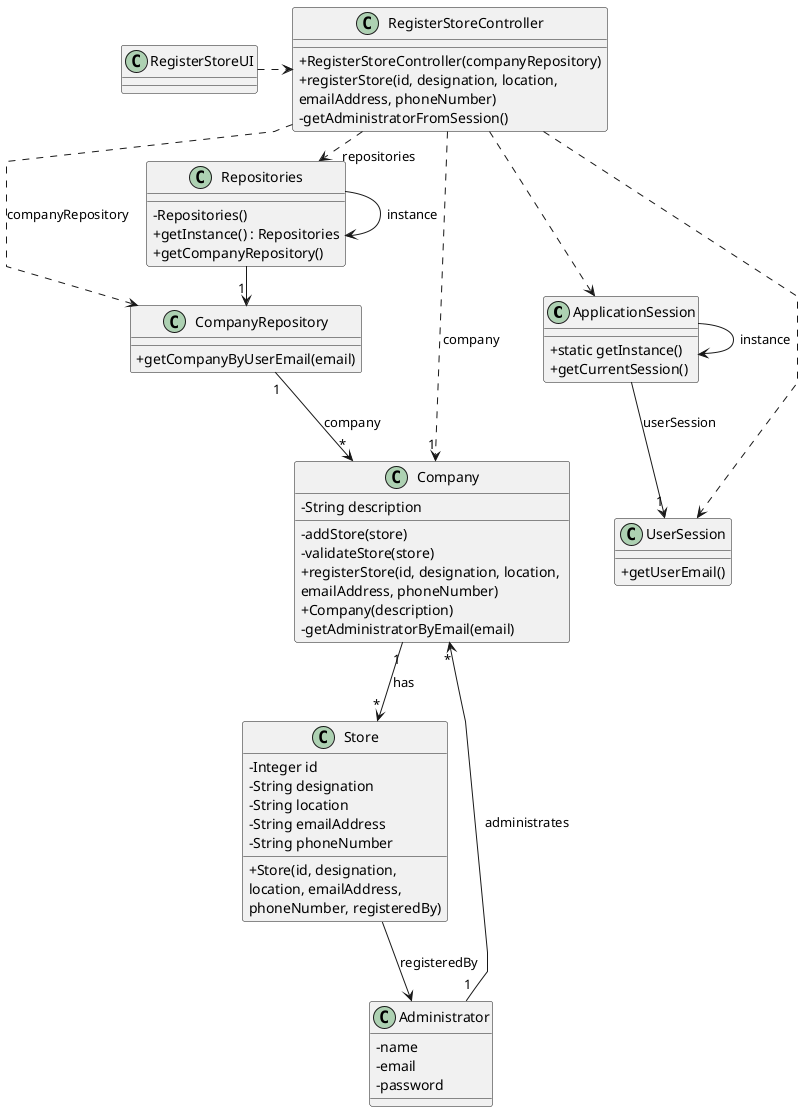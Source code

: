 @startuml
'skinparam monochrome true
skinparam packageStyle rectangle
skinparam shadowing false
skinparam linetype polyline
'skinparam linetype orto

skinparam classAttributeIconSize 0

'left to right direction

class ApplicationSession
{
    + static getInstance()
    + getCurrentSession()
}

class UserSession
{
    + getUserEmail()
}

class Store {
    - Integer id
    - String designation
    - String location
    - String emailAddress
    - String phoneNumber

    + Store(id, designation, \nlocation, emailAddress, \nphoneNumber, registeredBy)
}

class Company {
    - String description
    - addStore(store)
    - validateStore(store)
    + registerStore(id, designation, location, \nemailAddress, phoneNumber)
    '+ saveStore(store)
    + Company(description)
    - getAdministratorByEmail(email)
}

class Repositories {
    - Repositories()
    + getInstance() : Repositories
    + getCompanyRepository()
}

class RegisterStoreController {
    + RegisterStoreController(companyRepository)
    + registerStore(id, designation, location, \nemailAddress, phoneNumber)
    - getAdministratorFromSession()
}

class CompanyRepository{
    +getCompanyByUserEmail(email)
}

class Administrator{
-name
-email
-password
}

Repositories -> Repositories : instance
ApplicationSession -> ApplicationSession : instance

RegisterStoreUI .> RegisterStoreController

RegisterStoreController .> Repositories : repositories

Repositories -> "1" CompanyRepository

RegisterStoreController ..> CompanyRepository : companyRepository
CompanyRepository "1" --> "*" Company : company
ApplicationSession --> "1" UserSession : userSession

RegisterStoreController ..> "1" Company : company
RegisterStoreController ..> ApplicationSession
RegisterStoreController ..> UserSession
Store --> Administrator : registeredBy
Company "1" --> "*" Store : has
Administrator "1" --> "*" Company : administrates



@enduml